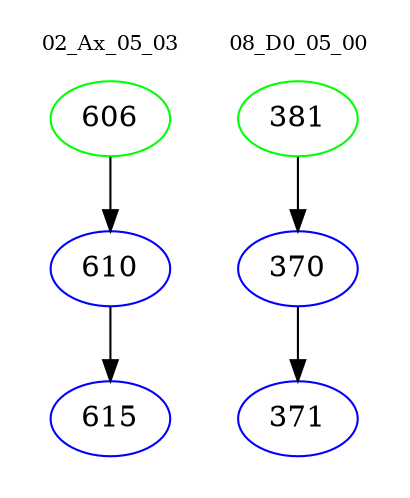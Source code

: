 digraph{
subgraph cluster_0 {
color = white
label = "02_Ax_05_03";
fontsize=10;
T0_606 [label="606", color="green"]
T0_606 -> T0_610 [color="black"]
T0_610 [label="610", color="blue"]
T0_610 -> T0_615 [color="black"]
T0_615 [label="615", color="blue"]
}
subgraph cluster_1 {
color = white
label = "08_D0_05_00";
fontsize=10;
T1_381 [label="381", color="green"]
T1_381 -> T1_370 [color="black"]
T1_370 [label="370", color="blue"]
T1_370 -> T1_371 [color="black"]
T1_371 [label="371", color="blue"]
}
}
